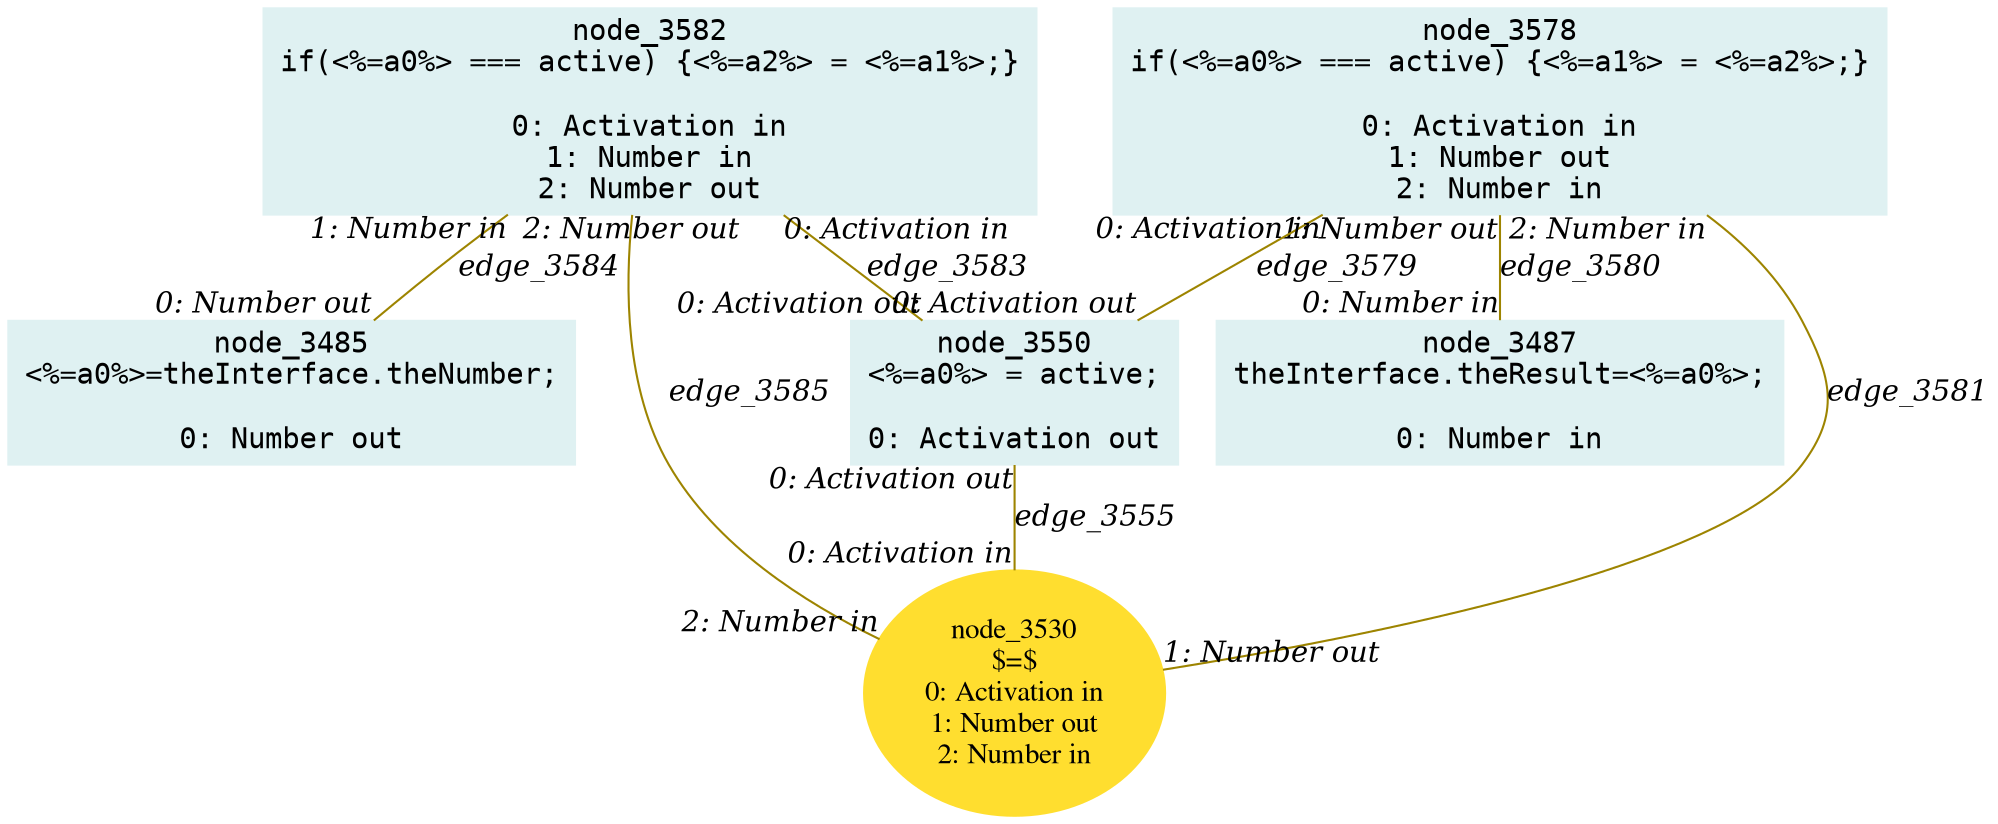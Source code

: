 digraph g{node_3485 [shape="box", style="filled", color="#dff1f2", fontname="Courier", label="node_3485
<%=a0%>=theInterface.theNumber;

0: Number out" ]
node_3487 [shape="box", style="filled", color="#dff1f2", fontname="Courier", label="node_3487
theInterface.theResult=<%=a0%>;

0: Number in" ]
node_3530 [shape="ellipse", style="filled", color="#ffde2f", fontname="Times", label="node_3530
$=$
0: Activation in
1: Number out
2: Number in" ]
node_3550 [shape="box", style="filled", color="#dff1f2", fontname="Courier", label="node_3550
<%=a0%> = active;

0: Activation out" ]
node_3578 [shape="box", style="filled", color="#dff1f2", fontname="Courier", label="node_3578
if(<%=a0%> === active) {<%=a1%> = <%=a2%>;}

0: Activation in
1: Number out
2: Number in" ]
node_3582 [shape="box", style="filled", color="#dff1f2", fontname="Courier", label="node_3582
if(<%=a0%> === active) {<%=a2%> = <%=a1%>;}

0: Activation in
1: Number in
2: Number out" ]
node_3550 -> node_3530 [dir=none, arrowHead=none, fontname="Times-Italic", arrowsize=1, color="#9d8400", label="edge_3555",  headlabel="0: Activation in", taillabel="0: Activation out" ]
node_3578 -> node_3550 [dir=none, arrowHead=none, fontname="Times-Italic", arrowsize=1, color="#9d8400", label="edge_3579",  headlabel="0: Activation out", taillabel="0: Activation in" ]
node_3578 -> node_3487 [dir=none, arrowHead=none, fontname="Times-Italic", arrowsize=1, color="#9d8400", label="edge_3580",  headlabel="0: Number in", taillabel="1: Number out" ]
node_3578 -> node_3530 [dir=none, arrowHead=none, fontname="Times-Italic", arrowsize=1, color="#9d8400", label="edge_3581",  headlabel="1: Number out", taillabel="2: Number in" ]
node_3582 -> node_3550 [dir=none, arrowHead=none, fontname="Times-Italic", arrowsize=1, color="#9d8400", label="edge_3583",  headlabel="0: Activation out", taillabel="0: Activation in" ]
node_3582 -> node_3485 [dir=none, arrowHead=none, fontname="Times-Italic", arrowsize=1, color="#9d8400", label="edge_3584",  headlabel="0: Number out", taillabel="1: Number in" ]
node_3582 -> node_3530 [dir=none, arrowHead=none, fontname="Times-Italic", arrowsize=1, color="#9d8400", label="edge_3585",  headlabel="2: Number in", taillabel="2: Number out" ]
}